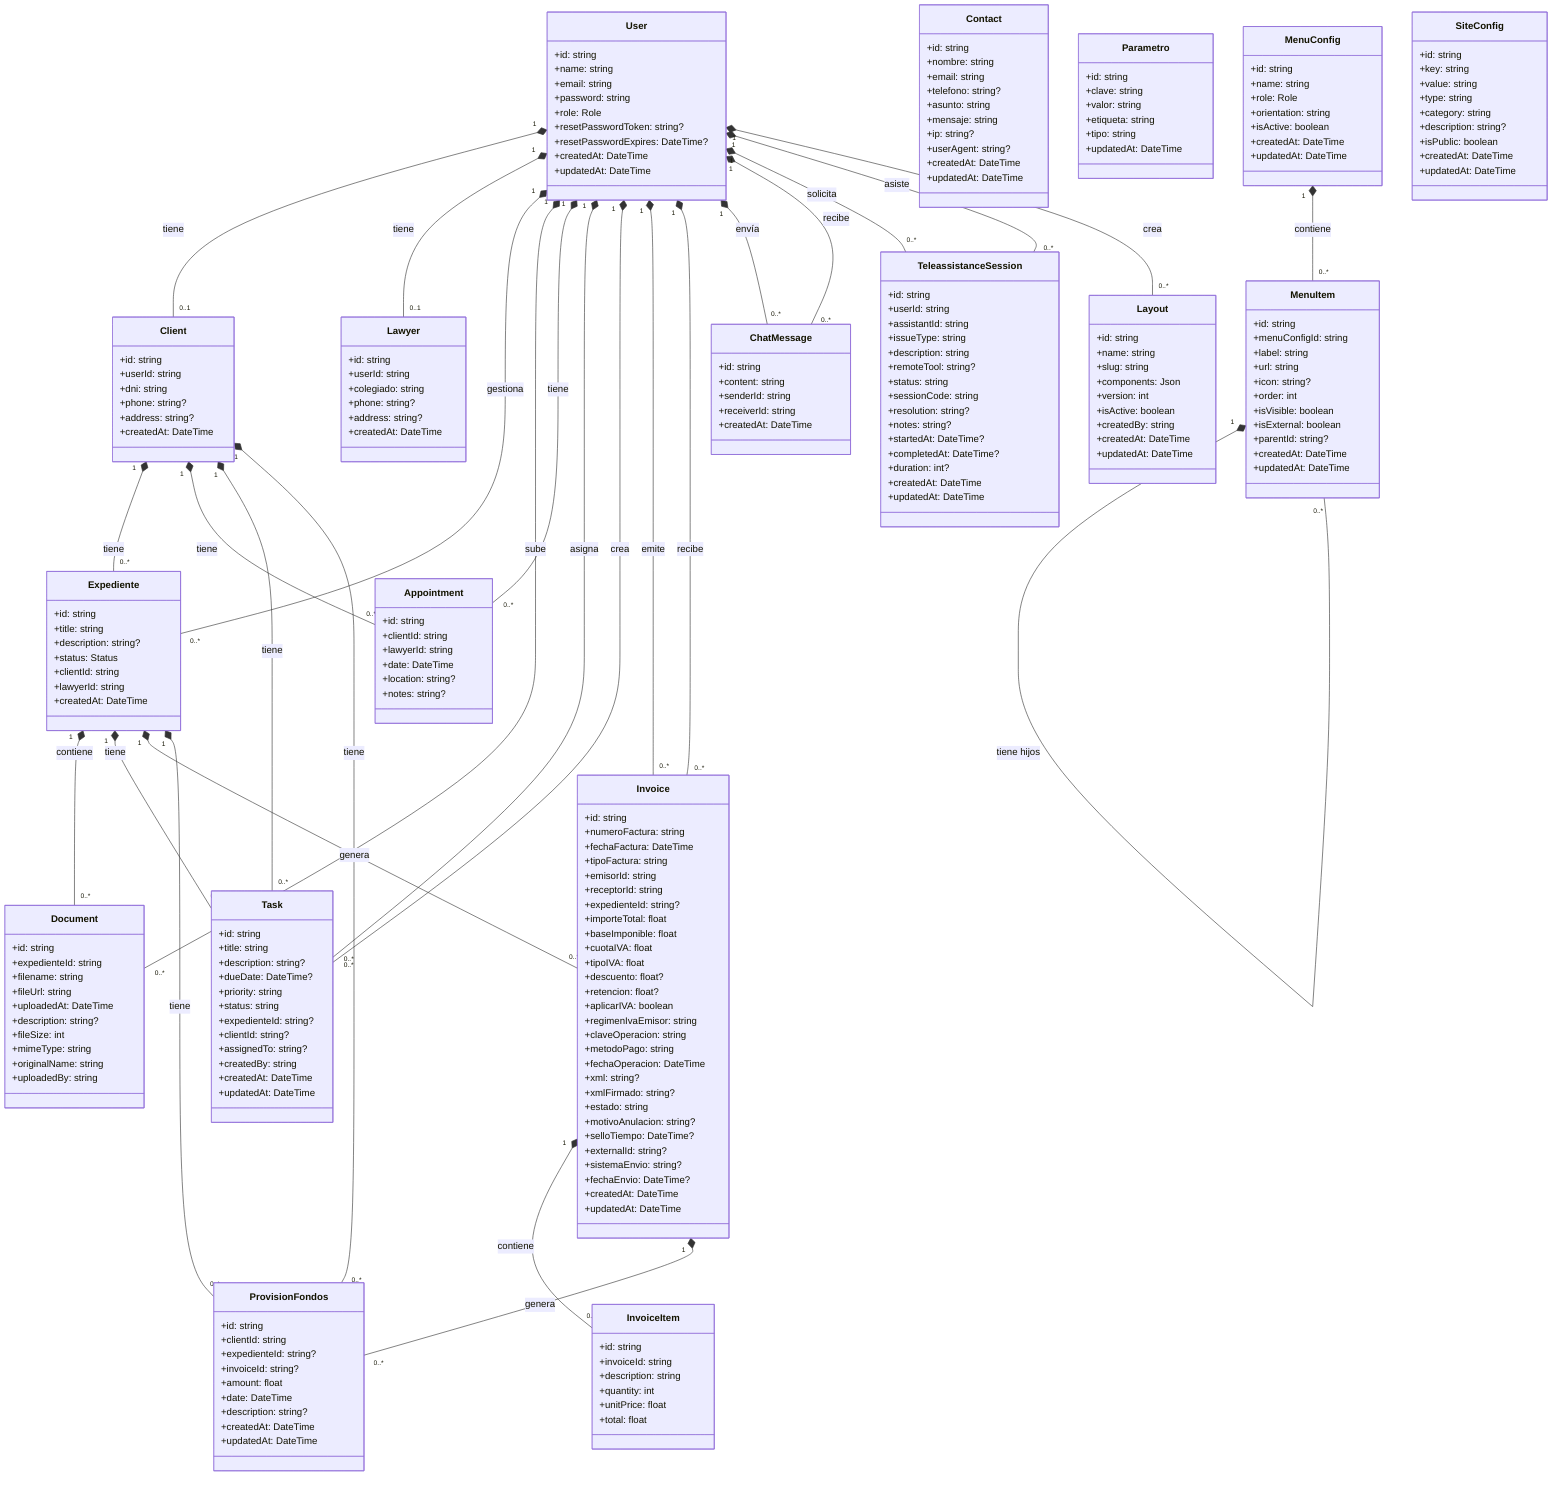classDiagram
    class User {
        +id: string
        +name: string
        +email: string
        +password: string
        +role: Role
        +resetPasswordToken: string?
        +resetPasswordExpires: DateTime?
        +createdAt: DateTime
        +updatedAt: DateTime
    }

    class Client {
        +id: string
        +userId: string
        +dni: string
        +phone: string?
        +address: string?
        +createdAt: DateTime
    }

    class Lawyer {
        +id: string
        +userId: string
        +colegiado: string
        +phone: string?
        +address: string?
        +createdAt: DateTime
    }

    class Expediente {
        +id: string
        +title: string
        +description: string?
        +status: Status
        +clientId: string
        +lawyerId: string
        +createdAt: DateTime
    }

    class Document {
        +id: string
        +expedienteId: string
        +filename: string
        +fileUrl: string
        +uploadedAt: DateTime
        +description: string?
        +fileSize: int
        +mimeType: string
        +originalName: string
        +uploadedBy: string
    }

    class Appointment {
        +id: string
        +clientId: string
        +lawyerId: string
        +date: DateTime
        +location: string?
        +notes: string?
    }

    class Task {
        +id: string
        +title: string
        +description: string?
        +dueDate: DateTime?
        +priority: string
        +status: string
        +expedienteId: string?
        +clientId: string?
        +assignedTo: string?
        +createdBy: string
        +createdAt: DateTime
        +updatedAt: DateTime
    }

    class Invoice {
        +id: string
        +numeroFactura: string
        +fechaFactura: DateTime
        +tipoFactura: string
        +emisorId: string
        +receptorId: string
        +expedienteId: string?
        +importeTotal: float
        +baseImponible: float
        +cuotaIVA: float
        +tipoIVA: float
        +descuento: float?
        +retencion: float?
        +aplicarIVA: boolean
        +regimenIvaEmisor: string
        +claveOperacion: string
        +metodoPago: string
        +fechaOperacion: DateTime
        +xml: string?
        +xmlFirmado: string?
        +estado: string
        +motivoAnulacion: string?
        +selloTiempo: DateTime?
        +externalId: string?
        +sistemaEnvio: string?
        +fechaEnvio: DateTime?
        +createdAt: DateTime
        +updatedAt: DateTime
    }

    class InvoiceItem {
        +id: string
        +invoiceId: string
        +description: string
        +quantity: int
        +unitPrice: float
        +total: float
    }

    class ProvisionFondos {
        +id: string
        +clientId: string
        +expedienteId: string?
        +invoiceId: string?
        +amount: float
        +date: DateTime
        +description: string?
        +createdAt: DateTime
        +updatedAt: DateTime
    }

    class ChatMessage {
        +id: string
        +content: string
        +senderId: string
        +receiverId: string
        +createdAt: DateTime
    }

    class TeleassistanceSession {
        +id: string
        +userId: string
        +assistantId: string
        +issueType: string
        +description: string
        +remoteTool: string?
        +status: string
        +sessionCode: string
        +resolution: string?
        +notes: string?
        +startedAt: DateTime?
        +completedAt: DateTime?
        +duration: int?
        +createdAt: DateTime
        +updatedAt: DateTime
    }

    class Contact {
        +id: string
        +nombre: string
        +email: string
        +telefono: string?
        +asunto: string
        +mensaje: string
        +ip: string?
        +userAgent: string?
        +createdAt: DateTime
        +updatedAt: DateTime
    }

    class Parametro {
        +id: string
        +clave: string
        +valor: string
        +etiqueta: string
        +tipo: string
        +updatedAt: DateTime
    }

    class Layout {
        +id: string
        +name: string
        +slug: string
        +components: Json
        +version: int
        +isActive: boolean
        +createdBy: string
        +createdAt: DateTime
        +updatedAt: DateTime
    }

    class MenuConfig {
        +id: string
        +name: string
        +role: Role
        +orientation: string
        +isActive: boolean
        +createdAt: DateTime
        +updatedAt: DateTime
    }

    class MenuItem {
        +id: string
        +menuConfigId: string
        +label: string
        +url: string
        +icon: string?
        +order: int
        +isVisible: boolean
        +isExternal: boolean
        +parentId: string?
        +createdAt: DateTime
        +updatedAt: DateTime
    }

    class SiteConfig {
        +id: string
        +key: string
        +value: string
        +type: string
        +category: string
        +description: string?
        +isPublic: boolean
        +createdAt: DateTime
        +updatedAt: DateTime
    }

    %% Relaciones principales
    User "1" *-- "0..1" Client : tiene
    User "1" *-- "0..1" Lawyer : tiene
    User "1" *-- "0..*" Expediente : gestiona
    User "1" *-- "0..*" Document : sube
    User "1" *-- "0..*" Appointment : tiene
    User "1" *-- "0..*" Task : asigna
    User "1" *-- "0..*" Task : crea
    User "1" *-- "0..*" Invoice : emite
    User "1" *-- "0..*" Invoice : recibe
    User "1" *-- "0..*" ChatMessage : envía
    User "1" *-- "0..*" ChatMessage : recibe
    User "1" *-- "0..*" TeleassistanceSession : solicita
    User "1" *-- "0..*" TeleassistanceSession : asiste
    User "1" *-- "0..*" Layout : crea

    Client "1" *-- "0..*" Expediente : tiene
    Client "1" *-- "0..*" Appointment : tiene
    Client "1" *-- "0..*" Task : tiene
    Client "1" *-- "0..*" ProvisionFondos : tiene

    Expediente "1" *-- "0..*" Document : contiene
    Expediente "1" *-- "0..*" Task : tiene
    Expediente "1" *-- "0..*" Invoice : genera
    Expediente "1" *-- "0..*" ProvisionFondos : tiene

    Invoice "1" *-- "0..*" InvoiceItem : contiene
    Invoice "1" *-- "0..*" ProvisionFondos : genera

    MenuConfig "1" *-- "0..*" MenuItem : contiene
    MenuItem "1" *-- "0..*" MenuItem : tiene hijos